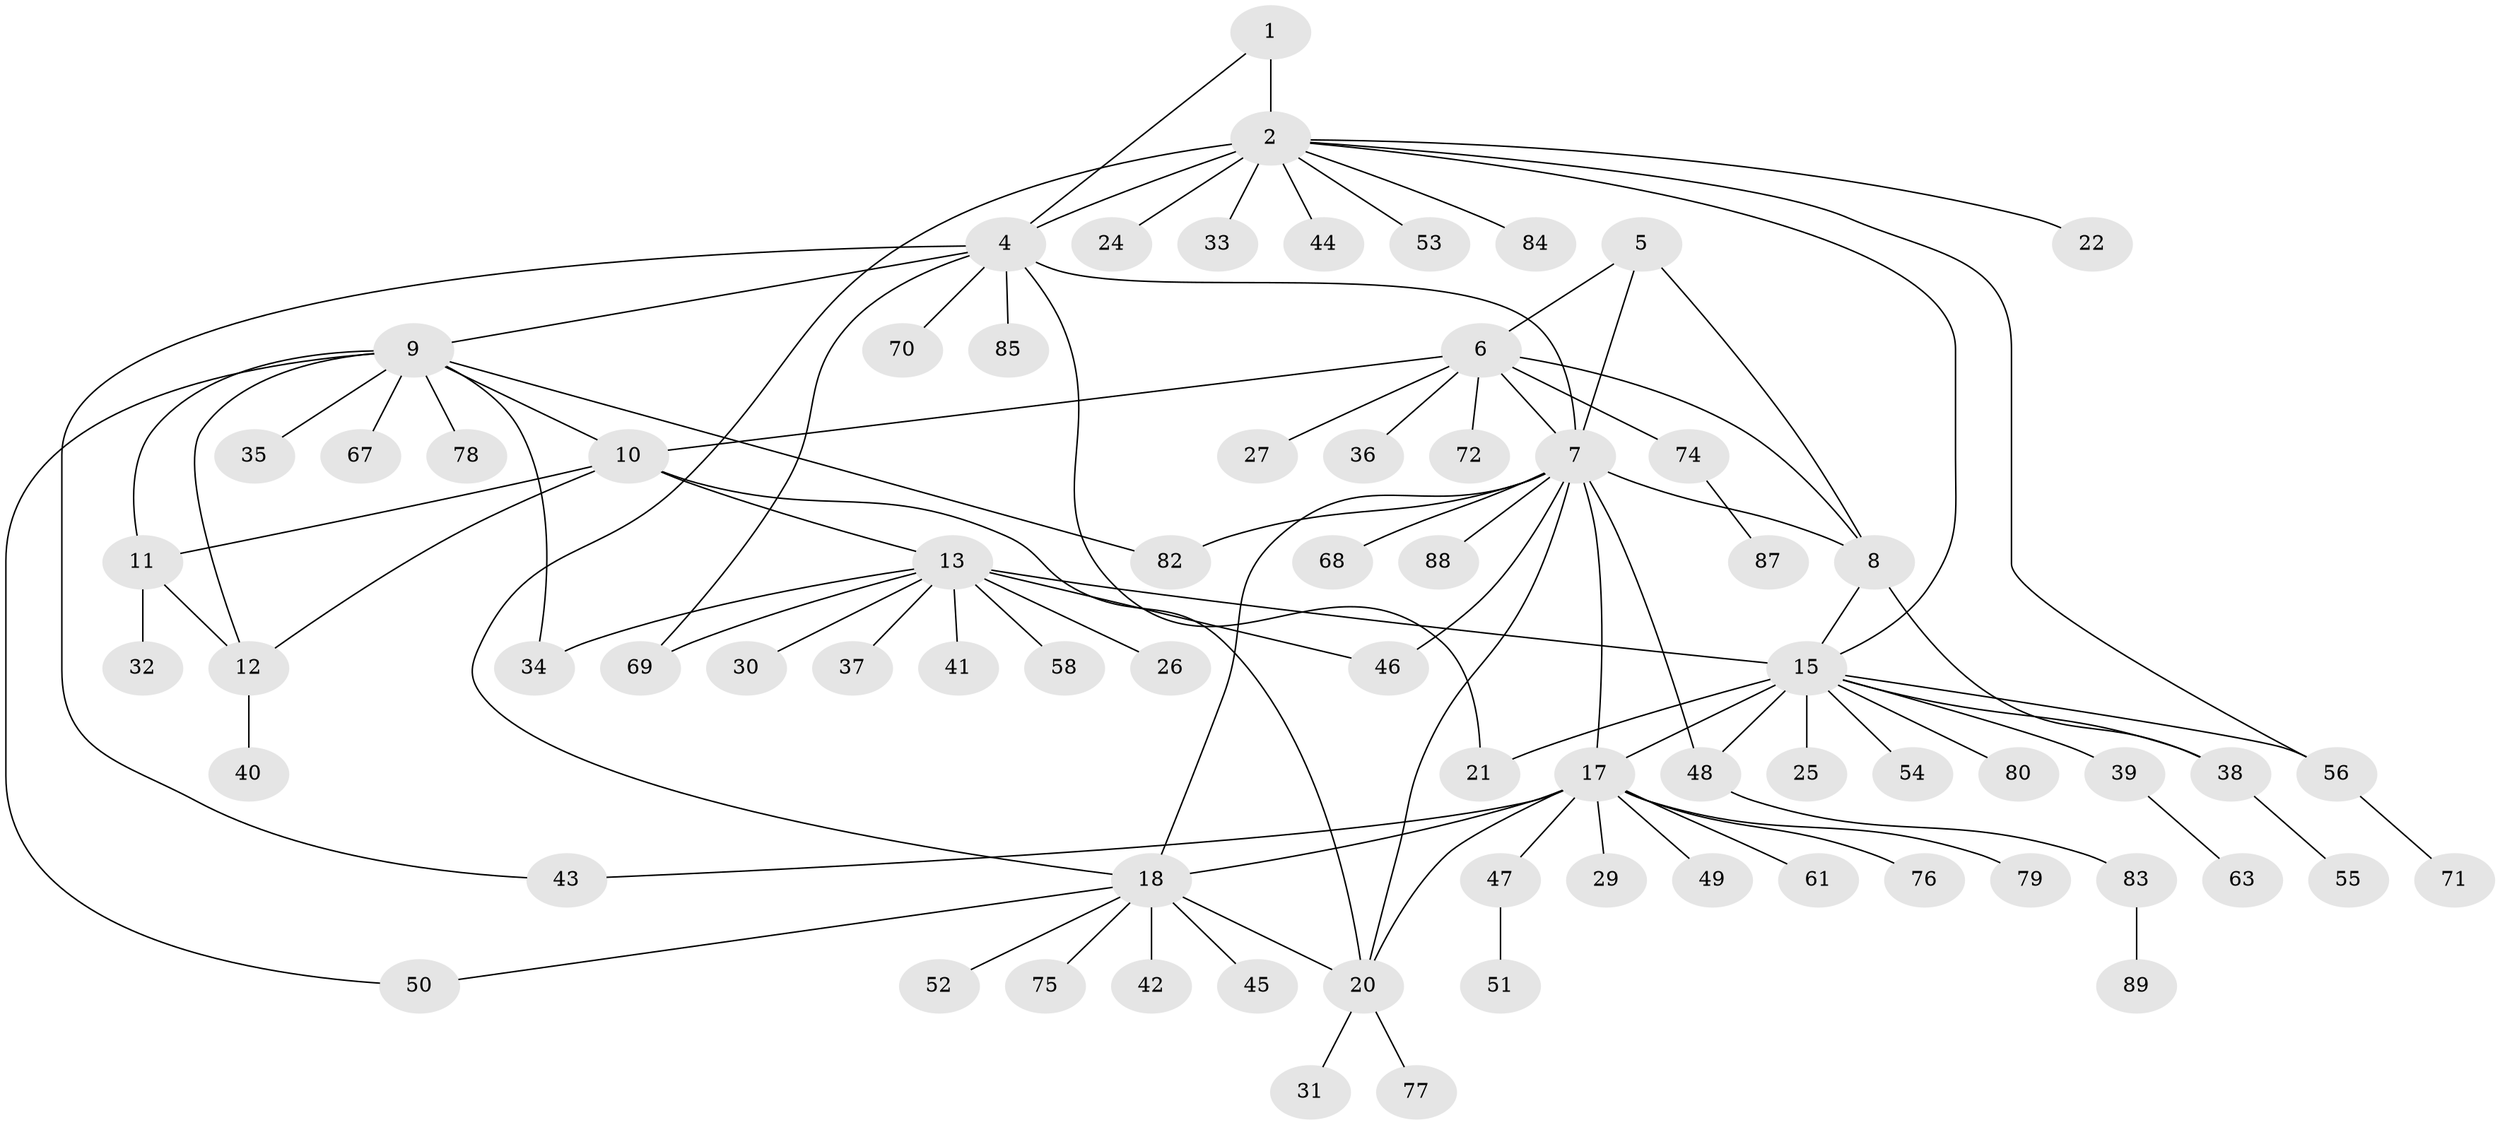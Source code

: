 // original degree distribution, {3: 0.07865168539325842, 5: 0.033707865168539325, 10: 0.0449438202247191, 11: 0.011235955056179775, 4: 0.02247191011235955, 9: 0.02247191011235955, 6: 0.02247191011235955, 7: 0.033707865168539325, 8: 0.011235955056179775, 12: 0.011235955056179775, 2: 0.10112359550561797, 1: 0.6067415730337079}
// Generated by graph-tools (version 1.1) at 2025/42/03/06/25 10:42:11]
// undirected, 73 vertices, 98 edges
graph export_dot {
graph [start="1"]
  node [color=gray90,style=filled];
  1;
  2 [super="+3"];
  4 [super="+65"];
  5 [super="+86"];
  6 [super="+81"];
  7 [super="+19"];
  8 [super="+64"];
  9 [super="+57"];
  10;
  11 [super="+59"];
  12 [super="+23"];
  13 [super="+14"];
  15 [super="+16"];
  17 [super="+60"];
  18 [super="+28"];
  20 [super="+66"];
  21;
  22;
  24;
  25;
  26;
  27;
  29;
  30;
  31;
  32;
  33;
  34;
  35;
  36;
  37;
  38;
  39 [super="+73"];
  40;
  41;
  42;
  43 [super="+62"];
  44;
  45;
  46;
  47;
  48;
  49;
  50;
  51;
  52;
  53;
  54;
  55;
  56;
  58;
  61;
  63;
  67;
  68;
  69;
  70;
  71;
  72;
  74;
  75;
  76;
  77;
  78;
  79;
  80;
  82;
  83;
  84;
  85;
  87;
  88;
  89;
  1 -- 2 [weight=2];
  1 -- 4;
  2 -- 4 [weight=2];
  2 -- 15;
  2 -- 18;
  2 -- 33;
  2 -- 44;
  2 -- 84;
  2 -- 53;
  2 -- 22;
  2 -- 24;
  2 -- 56;
  4 -- 7;
  4 -- 9;
  4 -- 21;
  4 -- 43;
  4 -- 69;
  4 -- 70;
  4 -- 85;
  5 -- 6;
  5 -- 7;
  5 -- 8;
  6 -- 7;
  6 -- 8;
  6 -- 10;
  6 -- 27;
  6 -- 36;
  6 -- 72;
  6 -- 74;
  7 -- 8;
  7 -- 46;
  7 -- 48;
  7 -- 68;
  7 -- 82;
  7 -- 88;
  7 -- 17;
  7 -- 18;
  7 -- 20;
  8 -- 15;
  8 -- 38;
  9 -- 10;
  9 -- 11;
  9 -- 12;
  9 -- 34;
  9 -- 35;
  9 -- 50;
  9 -- 67;
  9 -- 82;
  9 -- 78;
  10 -- 11;
  10 -- 12;
  10 -- 13;
  10 -- 20;
  11 -- 12;
  11 -- 32;
  12 -- 40;
  13 -- 15 [weight=4];
  13 -- 26;
  13 -- 41;
  13 -- 58;
  13 -- 34;
  13 -- 37;
  13 -- 69;
  13 -- 46;
  13 -- 30;
  15 -- 21;
  15 -- 25;
  15 -- 38;
  15 -- 48;
  15 -- 56;
  15 -- 80;
  15 -- 17;
  15 -- 54;
  15 -- 39;
  17 -- 18;
  17 -- 20;
  17 -- 29;
  17 -- 43;
  17 -- 47;
  17 -- 49;
  17 -- 61;
  17 -- 76;
  17 -- 79;
  18 -- 20;
  18 -- 42;
  18 -- 45;
  18 -- 50;
  18 -- 52;
  18 -- 75;
  20 -- 31;
  20 -- 77;
  38 -- 55;
  39 -- 63;
  47 -- 51;
  48 -- 83;
  56 -- 71;
  74 -- 87;
  83 -- 89;
}
